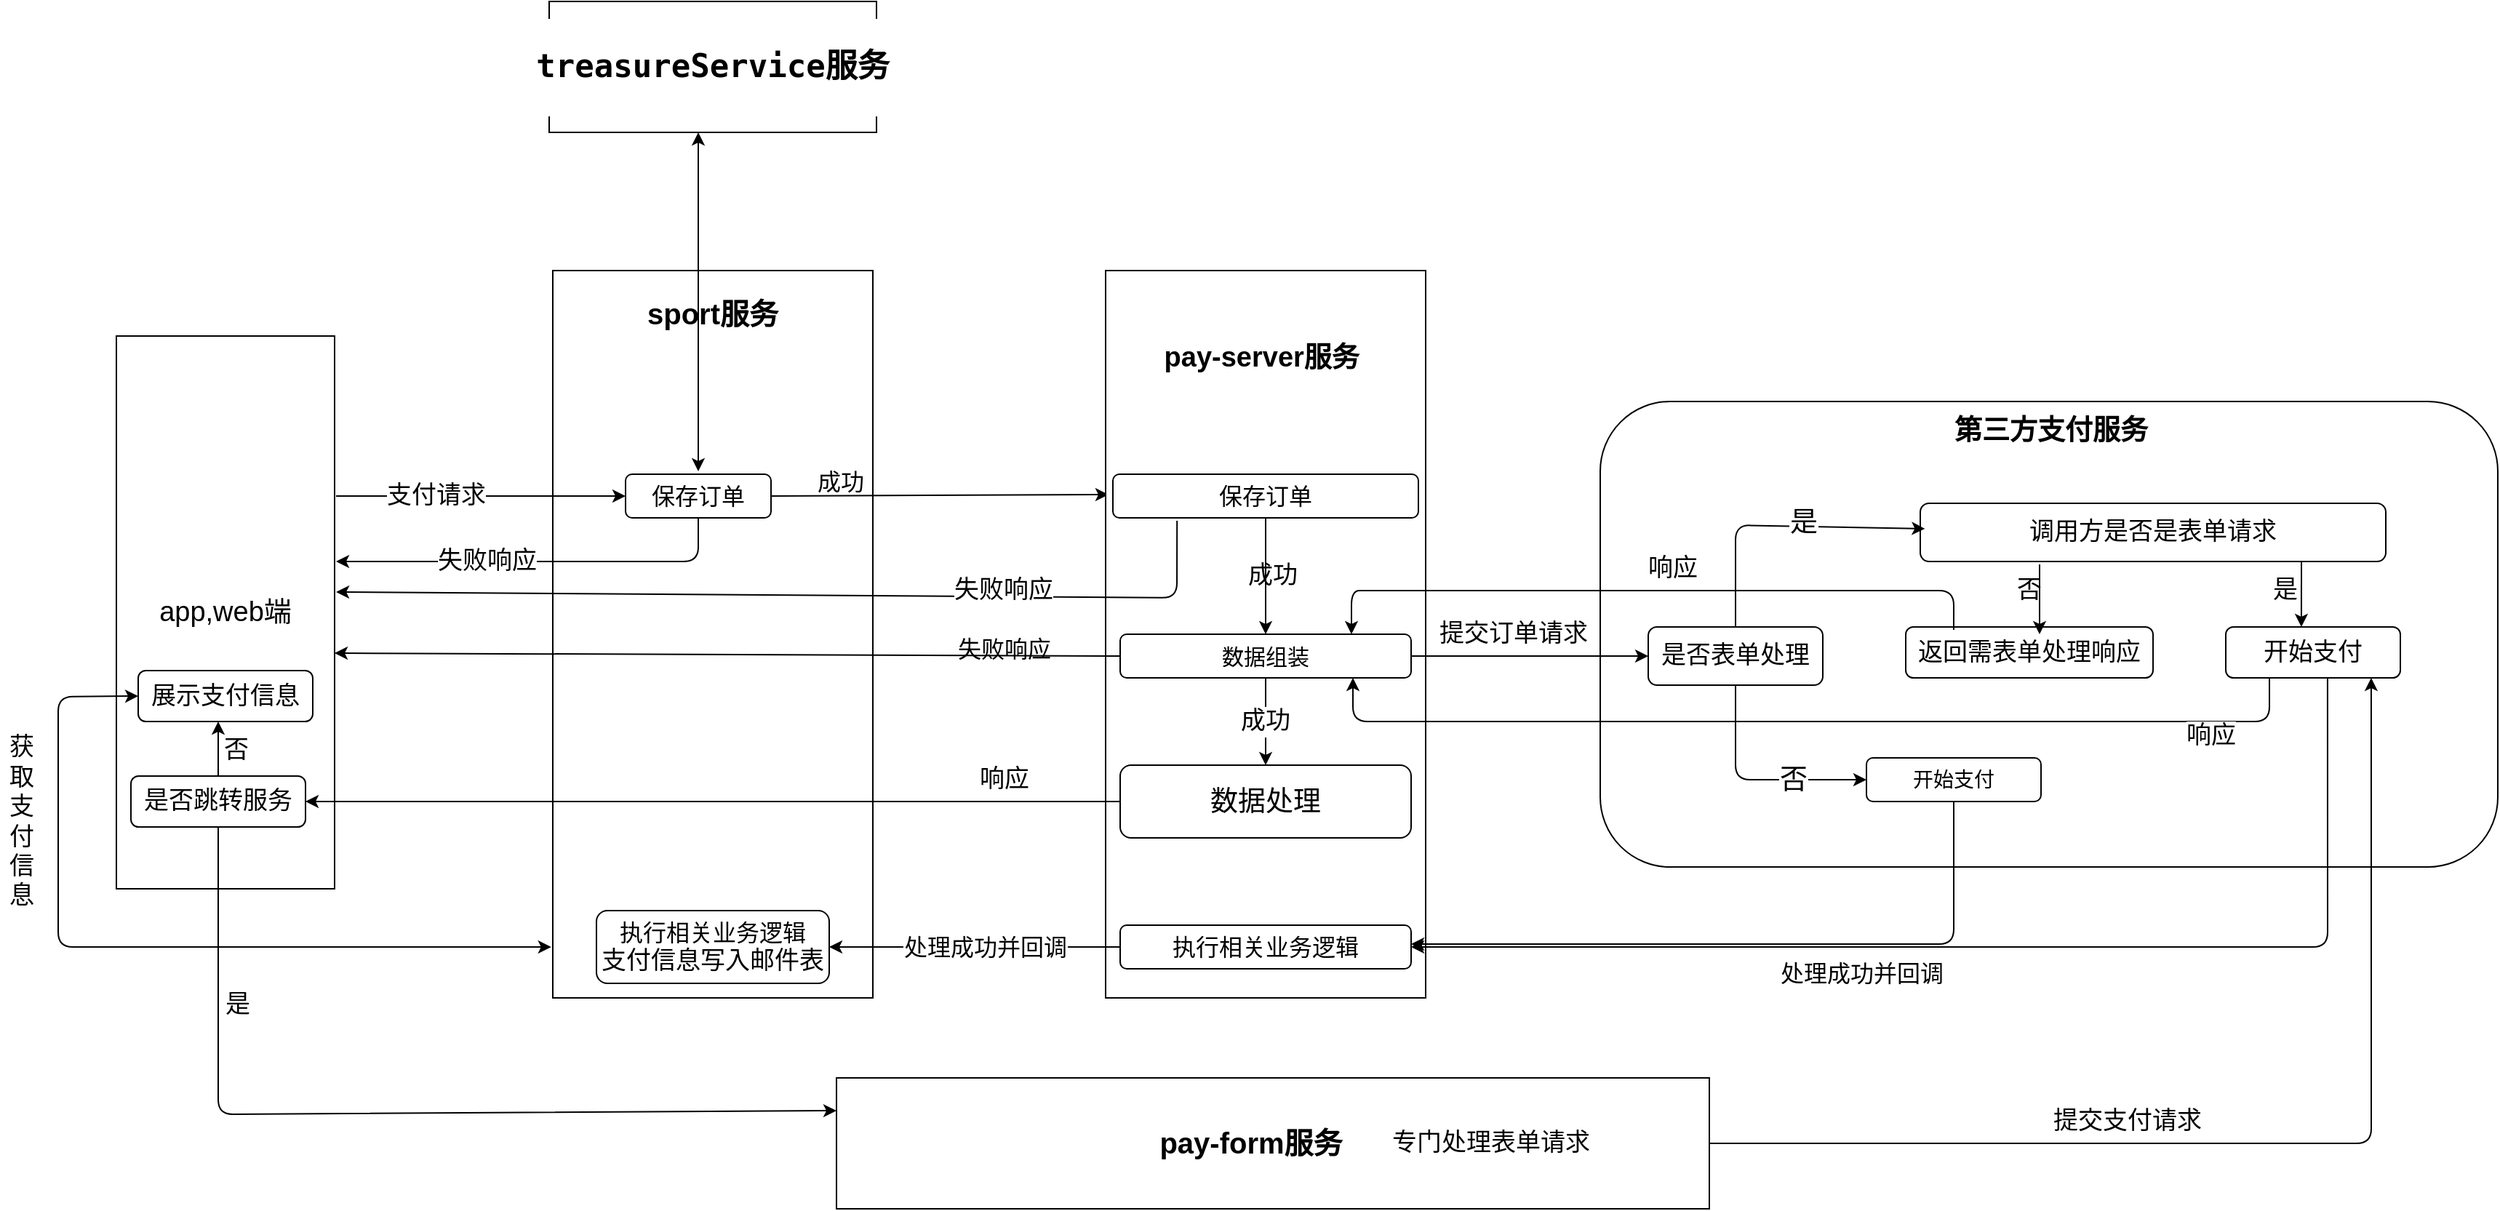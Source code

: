 <mxfile version="14.1.1" type="github"><diagram id="o1AFZiq3jd5BXFCAT_2S" name="Page-1"><mxGraphModel dx="2249" dy="1963" grid="1" gridSize="10" guides="1" tooltips="1" connect="1" arrows="1" fold="1" page="1" pageScale="1" pageWidth="827" pageHeight="1169" math="0" shadow="0"><root><mxCell id="0"/><mxCell id="1" parent="0"/><mxCell id="2Wl_HGgJCg37HbiD3PG6-30" value="app,web端" style="rounded=0;whiteSpace=wrap;html=1;fontSize=19;" vertex="1" parent="1"><mxGeometry x="-290" y="-175" width="150" height="380" as="geometry"/></mxCell><mxCell id="2Wl_HGgJCg37HbiD3PG6-49" value="" style="rounded=0;whiteSpace=wrap;html=1;labelBackgroundColor=#FFFFFF;fontSize=18;fontColor=#000000;" vertex="1" parent="1"><mxGeometry x="10" y="-220" width="220" height="500" as="geometry"/></mxCell><mxCell id="2Wl_HGgJCg37HbiD3PG6-69" value="&lt;font style=&quot;font-size: 20px&quot;&gt;&lt;b&gt;sport服务&lt;/b&gt;&lt;/font&gt;" style="text;html=1;strokeColor=none;fillColor=none;align=center;verticalAlign=middle;whiteSpace=wrap;rounded=0;labelBackgroundColor=#FFFFFF;fontSize=17;fontColor=#000000;" vertex="1" parent="1"><mxGeometry x="65" y="-205" width="110" height="30" as="geometry"/></mxCell><mxCell id="2Wl_HGgJCg37HbiD3PG6-77" value="" style="rounded=0;whiteSpace=wrap;html=1;labelBackgroundColor=#FFFFFF;fontSize=17;fontColor=#000000;" vertex="1" parent="1"><mxGeometry x="7.5" y="-405" width="225" height="90" as="geometry"/></mxCell><mxCell id="2Wl_HGgJCg37HbiD3PG6-78" value="&lt;pre style=&quot;font-family: &amp;#34;jetbrains mono&amp;#34; , monospace&quot;&gt;&lt;font style=&quot;font-size: 22px&quot;&gt;&lt;b&gt;treasureService服务&lt;/b&gt;&lt;/font&gt;&lt;/pre&gt;" style="text;html=1;strokeColor=none;fillColor=none;align=center;verticalAlign=middle;whiteSpace=wrap;rounded=0;labelBackgroundColor=#FFFFFF;fontSize=20;fontColor=#000000;" vertex="1" parent="1"><mxGeometry x="10" y="-370" width="220" height="20" as="geometry"/></mxCell><mxCell id="2Wl_HGgJCg37HbiD3PG6-94" value="" style="endArrow=classic;html=1;fontSize=17;fontColor=#000000;entryX=0;entryY=0.5;entryDx=0;entryDy=0;" edge="1" parent="1" target="2Wl_HGgJCg37HbiD3PG6-138"><mxGeometry width="50" height="50" relative="1" as="geometry"><mxPoint x="-139" y="-65" as="sourcePoint"/><mxPoint x="490" y="40" as="targetPoint"/></mxGeometry></mxCell><mxCell id="2Wl_HGgJCg37HbiD3PG6-95" value="支付请求" style="text;html=1;strokeColor=none;fillColor=none;align=center;verticalAlign=middle;whiteSpace=wrap;rounded=0;labelBackgroundColor=#FFFFFF;fontSize=17;fontColor=#000000;" vertex="1" parent="1"><mxGeometry x="-160" y="-75" width="180" height="20" as="geometry"/></mxCell><mxCell id="2Wl_HGgJCg37HbiD3PG6-96" value="" style="endArrow=classic;html=1;fontSize=17;fontColor=#000000;exitX=0.5;exitY=1;exitDx=0;exitDy=0;" edge="1" parent="1" source="2Wl_HGgJCg37HbiD3PG6-138"><mxGeometry width="50" height="50" relative="1" as="geometry"><mxPoint x="60" y="-50" as="sourcePoint"/><mxPoint x="-139" y="-20" as="targetPoint"/><Array as="points"><mxPoint x="110" y="-20"/></Array></mxGeometry></mxCell><mxCell id="2Wl_HGgJCg37HbiD3PG6-97" value="失败响应" style="text;html=1;strokeColor=none;fillColor=none;align=center;verticalAlign=middle;whiteSpace=wrap;rounded=0;labelBackgroundColor=#FFFFFF;fontSize=17;fontColor=#000000;" vertex="1" parent="1"><mxGeometry x="-70" y="-30" width="70" height="20" as="geometry"/></mxCell><mxCell id="2Wl_HGgJCg37HbiD3PG6-99" value="" style="endArrow=classic;html=1;fontSize=17;fontColor=#000000;exitX=1;exitY=0.5;exitDx=0;exitDy=0;entryX=0.009;entryY=0.308;entryDx=0;entryDy=0;entryPerimeter=0;" edge="1" parent="1" source="2Wl_HGgJCg37HbiD3PG6-138" target="2Wl_HGgJCg37HbiD3PG6-102"><mxGeometry width="50" height="50" relative="1" as="geometry"><mxPoint x="100" y="-65" as="sourcePoint"/><mxPoint x="390" y="-65" as="targetPoint"/></mxGeometry></mxCell><mxCell id="2Wl_HGgJCg37HbiD3PG6-100" value="成功" style="text;html=1;strokeColor=none;fillColor=none;align=center;verticalAlign=middle;whiteSpace=wrap;rounded=0;fontSize=16;" vertex="1" parent="1"><mxGeometry x="182.5" y="-90" width="50" height="30" as="geometry"/></mxCell><mxCell id="2Wl_HGgJCg37HbiD3PG6-102" value="" style="rounded=0;whiteSpace=wrap;html=1;labelBackgroundColor=#FFFFFF;fontSize=17;fontColor=#000000;" vertex="1" parent="1"><mxGeometry x="390" y="-220" width="220" height="500" as="geometry"/></mxCell><mxCell id="2Wl_HGgJCg37HbiD3PG6-103" value="&lt;b&gt;pay-server服务&amp;nbsp;&lt;/b&gt;" style="text;html=1;strokeColor=none;fillColor=none;align=center;verticalAlign=middle;whiteSpace=wrap;rounded=0;labelBackgroundColor=#FFFFFF;fontSize=19;fontColor=#000000;" vertex="1" parent="1"><mxGeometry x="420" y="-170" width="160" height="20" as="geometry"/></mxCell><mxCell id="2Wl_HGgJCg37HbiD3PG6-105" value="" style="rounded=1;whiteSpace=wrap;html=1;labelBackgroundColor=#FFFFFF;fontSize=16;fontColor=#000000;labelBorderColor=#000000;" vertex="1" parent="1"><mxGeometry x="730" y="-130" width="617" height="320" as="geometry"/></mxCell><mxCell id="2Wl_HGgJCg37HbiD3PG6-106" value="&lt;b&gt;第三方支付服务&lt;/b&gt;" style="text;html=1;strokeColor=none;fillColor=none;align=center;verticalAlign=middle;whiteSpace=wrap;rounded=0;labelBackgroundColor=#FFFFFF;fontSize=19;fontColor=#000000;rotation=0;" vertex="1" parent="1"><mxGeometry x="960" y="-120" width="160" height="20" as="geometry"/></mxCell><mxCell id="2Wl_HGgJCg37HbiD3PG6-107" value="保存订单" style="rounded=1;whiteSpace=wrap;html=1;labelBackgroundColor=#FFFFFF;fontSize=16;fontColor=#000000;" vertex="1" parent="1"><mxGeometry x="395" y="-80" width="210" height="30" as="geometry"/></mxCell><mxCell id="2Wl_HGgJCg37HbiD3PG6-108" value="" style="endArrow=classic;html=1;fontSize=19;fontColor=#000000;entryX=1.007;entryY=0.463;entryDx=0;entryDy=0;exitX=0.21;exitY=1.067;exitDx=0;exitDy=0;exitPerimeter=0;entryPerimeter=0;" edge="1" parent="1" source="2Wl_HGgJCg37HbiD3PG6-107" target="2Wl_HGgJCg37HbiD3PG6-30"><mxGeometry width="50" height="50" relative="1" as="geometry"><mxPoint x="370" y="150" as="sourcePoint"/><mxPoint x="420" y="100" as="targetPoint"/><Array as="points"><mxPoint x="439" y="5"/></Array></mxGeometry></mxCell><mxCell id="2Wl_HGgJCg37HbiD3PG6-110" value="" style="endArrow=classic;startArrow=classic;html=1;fontSize=19;fontColor=#000000;exitX=0.5;exitY=0;exitDx=0;exitDy=0;" edge="1" parent="1"><mxGeometry width="50" height="50" relative="1" as="geometry"><mxPoint x="110" y="-82" as="sourcePoint"/><mxPoint x="110" y="-315" as="targetPoint"/></mxGeometry></mxCell><mxCell id="2Wl_HGgJCg37HbiD3PG6-111" value="失败响应" style="text;html=1;strokeColor=none;fillColor=none;align=center;verticalAlign=middle;whiteSpace=wrap;rounded=0;labelBackgroundColor=#FFFFFF;fontSize=17;fontColor=#000000;" vertex="1" parent="1"><mxGeometry x="265" y="-10" width="110" height="20" as="geometry"/></mxCell><mxCell id="2Wl_HGgJCg37HbiD3PG6-114" value="数据组装" style="rounded=1;whiteSpace=wrap;html=1;labelBackgroundColor=#FFFFFF;fontSize=15;fontColor=#000000;" vertex="1" parent="1"><mxGeometry x="400" y="30" width="200" height="30" as="geometry"/></mxCell><mxCell id="2Wl_HGgJCg37HbiD3PG6-115" value="成功" style="text;html=1;strokeColor=none;fillColor=none;align=center;verticalAlign=middle;whiteSpace=wrap;rounded=0;labelBackgroundColor=#FFFFFF;fontSize=17;fontColor=#000000;" vertex="1" parent="1"><mxGeometry x="460" y="-20" width="90" height="20" as="geometry"/></mxCell><mxCell id="2Wl_HGgJCg37HbiD3PG6-116" value="" style="endArrow=classic;html=1;fontSize=19;fontColor=#000000;" edge="1" parent="1" source="2Wl_HGgJCg37HbiD3PG6-107" target="2Wl_HGgJCg37HbiD3PG6-114"><mxGeometry width="50" height="50" relative="1" as="geometry"><mxPoint x="370" y="120" as="sourcePoint"/><mxPoint x="420" y="70" as="targetPoint"/></mxGeometry></mxCell><mxCell id="2Wl_HGgJCg37HbiD3PG6-119" value="失败响应" style="text;html=1;strokeColor=none;fillColor=none;align=center;verticalAlign=middle;whiteSpace=wrap;rounded=0;labelBackgroundColor=#FFFFFF;fontSize=16;fontColor=#000000;" vertex="1" parent="1"><mxGeometry x="273.75" y="20" width="92.5" height="40" as="geometry"/></mxCell><mxCell id="2Wl_HGgJCg37HbiD3PG6-121" value="数据处理" style="rounded=1;whiteSpace=wrap;html=1;labelBackgroundColor=#FFFFFF;fontSize=19;fontColor=#000000;" vertex="1" parent="1"><mxGeometry x="400" y="120" width="200" height="50" as="geometry"/></mxCell><mxCell id="2Wl_HGgJCg37HbiD3PG6-123" value="是否表单处理" style="rounded=1;whiteSpace=wrap;html=1;labelBackgroundColor=#FFFFFF;fontSize=17;fontColor=#000000;" vertex="1" parent="1"><mxGeometry x="763" y="25" width="120" height="40" as="geometry"/></mxCell><mxCell id="2Wl_HGgJCg37HbiD3PG6-124" value="&lt;span style=&quot;font-size: 17px&quot;&gt;调用方是否是表单请求&lt;/span&gt;" style="rounded=1;whiteSpace=wrap;html=1;labelBackgroundColor=#FFFFFF;fontSize=14;fontColor=#000000;" vertex="1" parent="1"><mxGeometry x="950" y="-60" width="320" height="40" as="geometry"/></mxCell><mxCell id="2Wl_HGgJCg37HbiD3PG6-125" value="开始支付" style="rounded=1;whiteSpace=wrap;html=1;labelBackgroundColor=#FFFFFF;fontSize=14;fontColor=#000000;" vertex="1" parent="1"><mxGeometry x="913" y="115" width="120" height="30" as="geometry"/></mxCell><mxCell id="2Wl_HGgJCg37HbiD3PG6-126" value="" style="endArrow=classic;html=1;fontSize=19;fontColor=#000000;exitX=0.5;exitY=0;exitDx=0;exitDy=0;entryX=0.01;entryY=0.437;entryDx=0;entryDy=0;entryPerimeter=0;" edge="1" parent="1" source="2Wl_HGgJCg37HbiD3PG6-123" target="2Wl_HGgJCg37HbiD3PG6-124"><mxGeometry width="50" height="50" relative="1" as="geometry"><mxPoint x="313" y="245" as="sourcePoint"/><mxPoint x="363" y="195" as="targetPoint"/><Array as="points"><mxPoint x="823" y="-45"/></Array></mxGeometry></mxCell><mxCell id="2Wl_HGgJCg37HbiD3PG6-127" value="是" style="text;html=1;strokeColor=none;fillColor=none;align=center;verticalAlign=middle;whiteSpace=wrap;rounded=0;labelBackgroundColor=#FFFFFF;fontSize=19;fontColor=#000000;" vertex="1" parent="1"><mxGeometry x="850" y="-57.5" width="40" height="20" as="geometry"/></mxCell><mxCell id="2Wl_HGgJCg37HbiD3PG6-128" value="" style="endArrow=classic;html=1;fontSize=19;fontColor=#000000;exitX=0.5;exitY=1;exitDx=0;exitDy=0;entryX=0;entryY=0.5;entryDx=0;entryDy=0;" edge="1" parent="1" source="2Wl_HGgJCg37HbiD3PG6-123" target="2Wl_HGgJCg37HbiD3PG6-125"><mxGeometry width="50" height="50" relative="1" as="geometry"><mxPoint x="313" y="245" as="sourcePoint"/><mxPoint x="363" y="195" as="targetPoint"/><Array as="points"><mxPoint x="823" y="130"/></Array></mxGeometry></mxCell><mxCell id="2Wl_HGgJCg37HbiD3PG6-129" value="否" style="text;html=1;strokeColor=none;fillColor=none;align=center;verticalAlign=middle;whiteSpace=wrap;rounded=0;labelBackgroundColor=#FFFFFF;fontSize=19;fontColor=#000000;" vertex="1" parent="1"><mxGeometry x="843" y="120" width="40" height="20" as="geometry"/></mxCell><mxCell id="2Wl_HGgJCg37HbiD3PG6-130" value="" style="endArrow=classic;html=1;fontSize=20;fontColor=#000000;exitX=0.5;exitY=1;exitDx=0;exitDy=0;" edge="1" parent="1" source="2Wl_HGgJCg37HbiD3PG6-125"><mxGeometry width="50" height="50" relative="1" as="geometry"><mxPoint x="370" y="220" as="sourcePoint"/><mxPoint x="600" y="243" as="targetPoint"/><Array as="points"><mxPoint x="973" y="243"/></Array></mxGeometry></mxCell><mxCell id="2Wl_HGgJCg37HbiD3PG6-131" value="处理成功并回调" style="text;html=1;strokeColor=none;fillColor=none;align=center;verticalAlign=middle;whiteSpace=wrap;rounded=0;labelBackgroundColor=#FFFFFF;fontSize=16;fontColor=#000000;" vertex="1" parent="1"><mxGeometry x="800" y="245" width="220" height="35" as="geometry"/></mxCell><mxCell id="2Wl_HGgJCg37HbiD3PG6-132" value="执行相关业务逻辑" style="rounded=1;whiteSpace=wrap;html=1;labelBackgroundColor=#FFFFFF;fontSize=16;fontColor=#000000;" vertex="1" parent="1"><mxGeometry x="400" y="230" width="200" height="30" as="geometry"/></mxCell><mxCell id="2Wl_HGgJCg37HbiD3PG6-133" value="" style="endArrow=classic;html=1;fontSize=16;fontColor=#000000;exitX=0;exitY=0.5;exitDx=0;exitDy=0;entryX=1;entryY=0.5;entryDx=0;entryDy=0;" edge="1" parent="1" source="2Wl_HGgJCg37HbiD3PG6-132" target="2Wl_HGgJCg37HbiD3PG6-137"><mxGeometry width="50" height="50" relative="1" as="geometry"><mxPoint x="370" y="270" as="sourcePoint"/><mxPoint x="128" y="133" as="targetPoint"/><Array as="points"/></mxGeometry></mxCell><mxCell id="2Wl_HGgJCg37HbiD3PG6-134" value="处理成功并回调" style="text;html=1;strokeColor=none;fillColor=none;align=center;verticalAlign=middle;whiteSpace=wrap;rounded=0;labelBackgroundColor=#FFFFFF;fontSize=16;fontColor=#000000;" vertex="1" parent="1"><mxGeometry x="245" y="220" width="125" height="50" as="geometry"/></mxCell><mxCell id="2Wl_HGgJCg37HbiD3PG6-137" value="执行相关业务逻辑&lt;br&gt;&lt;span style=&quot;font-size: 17px&quot;&gt;支付信息写&lt;/span&gt;&lt;font style=&quot;font-size: 17px&quot;&gt;入&lt;/font&gt;&lt;span style=&quot;font-size: 17px&quot;&gt;邮件表&lt;/span&gt;" style="rounded=1;whiteSpace=wrap;html=1;labelBackgroundColor=#FFFFFF;fontSize=16;fontColor=#000000;" vertex="1" parent="1"><mxGeometry x="40" y="220" width="160" height="50" as="geometry"/></mxCell><mxCell id="2Wl_HGgJCg37HbiD3PG6-140" value="" style="endArrow=classic;html=1;fontSize=16;fontColor=#000000;exitX=0;exitY=0.5;exitDx=0;exitDy=0;" edge="1" parent="1" source="2Wl_HGgJCg37HbiD3PG6-114"><mxGeometry width="50" height="50" relative="1" as="geometry"><mxPoint x="370" y="220" as="sourcePoint"/><mxPoint x="-140" y="43" as="targetPoint"/></mxGeometry></mxCell><mxCell id="2Wl_HGgJCg37HbiD3PG6-146" value="" style="endArrow=classic;html=1;fontSize=16;fontColor=#000000;entryX=0.5;entryY=0;entryDx=0;entryDy=0;exitX=0.5;exitY=1;exitDx=0;exitDy=0;" edge="1" parent="1" source="2Wl_HGgJCg37HbiD3PG6-114" target="2Wl_HGgJCg37HbiD3PG6-121"><mxGeometry width="50" height="50" relative="1" as="geometry"><mxPoint x="500" y="60" as="sourcePoint"/><mxPoint x="500" y="105" as="targetPoint"/></mxGeometry></mxCell><mxCell id="2Wl_HGgJCg37HbiD3PG6-147" value="成功" style="text;html=1;strokeColor=none;fillColor=none;align=center;verticalAlign=middle;whiteSpace=wrap;rounded=0;labelBackgroundColor=#FFFFFF;fontSize=17;fontColor=#000000;" vertex="1" parent="1"><mxGeometry x="480" y="80" width="40" height="20" as="geometry"/></mxCell><mxCell id="2Wl_HGgJCg37HbiD3PG6-151" value="" style="endArrow=classic;html=1;fontSize=17;fontColor=#000000;exitX=0;exitY=0.5;exitDx=0;exitDy=0;" edge="1" parent="1" source="2Wl_HGgJCg37HbiD3PG6-121" target="2Wl_HGgJCg37HbiD3PG6-152"><mxGeometry width="50" height="50" relative="1" as="geometry"><mxPoint x="370" y="260" as="sourcePoint"/><mxPoint x="-140" y="145" as="targetPoint"/></mxGeometry></mxCell><mxCell id="2Wl_HGgJCg37HbiD3PG6-152" value="是否跳转服务" style="rounded=1;whiteSpace=wrap;html=1;labelBackgroundColor=#FFFFFF;fontSize=17;fontColor=#000000;" vertex="1" parent="1"><mxGeometry x="-280" y="127.5" width="120" height="35" as="geometry"/></mxCell><mxCell id="2Wl_HGgJCg37HbiD3PG6-153" value="" style="rounded=0;whiteSpace=wrap;html=1;labelBackgroundColor=#FFFFFF;fontSize=17;fontColor=#000000;" vertex="1" parent="1"><mxGeometry x="205" y="335" width="600" height="90" as="geometry"/></mxCell><mxCell id="2Wl_HGgJCg37HbiD3PG6-154" value="&lt;font style=&quot;font-size: 20px&quot;&gt;&lt;b&gt;pay-form服务&lt;/b&gt;&lt;/font&gt;" style="text;html=1;strokeColor=none;fillColor=none;align=center;verticalAlign=middle;whiteSpace=wrap;rounded=0;labelBackgroundColor=#FFFFFF;fontSize=17;fontColor=#000000;" vertex="1" parent="1"><mxGeometry x="420" y="370" width="140" height="20" as="geometry"/></mxCell><mxCell id="2Wl_HGgJCg37HbiD3PG6-157" value="返回需表单处理响应" style="rounded=1;whiteSpace=wrap;html=1;labelBackgroundColor=#FFFFFF;fontSize=17;fontColor=#000000;" vertex="1" parent="1"><mxGeometry x="940" y="25" width="170" height="35" as="geometry"/></mxCell><mxCell id="2Wl_HGgJCg37HbiD3PG6-158" value="开始支付" style="rounded=1;whiteSpace=wrap;html=1;labelBackgroundColor=#FFFFFF;fontSize=17;fontColor=#000000;" vertex="1" parent="1"><mxGeometry x="1160" y="25" width="120" height="35" as="geometry"/></mxCell><mxCell id="2Wl_HGgJCg37HbiD3PG6-159" value="" style="endArrow=classic;html=1;fontSize=17;fontColor=#000000;entryX=0.433;entryY=0;entryDx=0;entryDy=0;entryPerimeter=0;" edge="1" parent="1" target="2Wl_HGgJCg37HbiD3PG6-158"><mxGeometry width="50" height="50" relative="1" as="geometry"><mxPoint x="1212" y="-20" as="sourcePoint"/><mxPoint x="620" y="150" as="targetPoint"/></mxGeometry></mxCell><mxCell id="2Wl_HGgJCg37HbiD3PG6-160" value="是" style="text;html=1;strokeColor=none;fillColor=none;align=center;verticalAlign=middle;whiteSpace=wrap;rounded=0;labelBackgroundColor=#FFFFFF;fontSize=17;fontColor=#000000;" vertex="1" parent="1"><mxGeometry x="1180" y="-10" width="41.5" height="20" as="geometry"/></mxCell><mxCell id="2Wl_HGgJCg37HbiD3PG6-161" value="否" style="text;html=1;strokeColor=none;fillColor=none;align=center;verticalAlign=middle;whiteSpace=wrap;rounded=0;labelBackgroundColor=#FFFFFF;fontSize=17;fontColor=#000000;rotation=0;" vertex="1" parent="1"><mxGeometry x="1005" y="-10" width="40" height="20" as="geometry"/></mxCell><mxCell id="2Wl_HGgJCg37HbiD3PG6-162" value="" style="endArrow=classic;html=1;fontSize=17;fontColor=#000000;" edge="1" parent="1"><mxGeometry width="50" height="50" relative="1" as="geometry"><mxPoint x="1032" y="-18" as="sourcePoint"/><mxPoint x="1032" y="30" as="targetPoint"/></mxGeometry></mxCell><mxCell id="2Wl_HGgJCg37HbiD3PG6-163" value="" style="endArrow=classic;html=1;fontSize=17;fontColor=#000000;exitX=0.194;exitY=0.057;exitDx=0;exitDy=0;exitPerimeter=0;" edge="1" parent="1" source="2Wl_HGgJCg37HbiD3PG6-157"><mxGeometry width="50" height="50" relative="1" as="geometry"><mxPoint x="970" y="20" as="sourcePoint"/><mxPoint x="559" y="30" as="targetPoint"/><Array as="points"><mxPoint x="973"/><mxPoint x="580"/><mxPoint x="559"/></Array></mxGeometry></mxCell><mxCell id="2Wl_HGgJCg37HbiD3PG6-164" value="" style="endArrow=classic;html=1;fontSize=17;fontColor=#000000;exitX=0.583;exitY=1;exitDx=0;exitDy=0;exitPerimeter=0;" edge="1" parent="1" source="2Wl_HGgJCg37HbiD3PG6-158" target="2Wl_HGgJCg37HbiD3PG6-132"><mxGeometry width="50" height="50" relative="1" as="geometry"><mxPoint x="680" y="330" as="sourcePoint"/><mxPoint x="960" y="240" as="targetPoint"/><Array as="points"><mxPoint x="1230" y="245"/></Array></mxGeometry></mxCell><mxCell id="2Wl_HGgJCg37HbiD3PG6-166" value="" style="endArrow=classic;html=1;fontSize=17;fontColor=#000000;exitX=0.25;exitY=1;exitDx=0;exitDy=0;" edge="1" parent="1" source="2Wl_HGgJCg37HbiD3PG6-158"><mxGeometry width="50" height="50" relative="1" as="geometry"><mxPoint x="680" y="200" as="sourcePoint"/><mxPoint x="560" y="60" as="targetPoint"/><Array as="points"><mxPoint x="1190" y="90"/><mxPoint x="560" y="90"/><mxPoint x="560" y="60"/></Array></mxGeometry></mxCell><mxCell id="2Wl_HGgJCg37HbiD3PG6-167" value="" style="endArrow=classic;html=1;fontSize=17;fontColor=#000000;exitX=1;exitY=0.5;exitDx=0;exitDy=0;" edge="1" parent="1" source="2Wl_HGgJCg37HbiD3PG6-114" target="2Wl_HGgJCg37HbiD3PG6-123"><mxGeometry width="50" height="50" relative="1" as="geometry"><mxPoint x="680" y="330" as="sourcePoint"/><mxPoint x="730" y="280" as="targetPoint"/></mxGeometry></mxCell><mxCell id="2Wl_HGgJCg37HbiD3PG6-168" value="响应" style="text;html=1;strokeColor=none;fillColor=none;align=center;verticalAlign=middle;whiteSpace=wrap;rounded=0;labelBackgroundColor=#FFFFFF;fontSize=17;fontColor=#000000;" vertex="1" parent="1"><mxGeometry x="1130" y="90" width="40" height="20" as="geometry"/></mxCell><mxCell id="2Wl_HGgJCg37HbiD3PG6-169" value="响应" style="text;html=1;strokeColor=none;fillColor=none;align=center;verticalAlign=middle;whiteSpace=wrap;rounded=0;labelBackgroundColor=#FFFFFF;fontSize=17;fontColor=#000000;" vertex="1" parent="1"><mxGeometry x="760" y="-30" width="40" height="30" as="geometry"/></mxCell><mxCell id="2Wl_HGgJCg37HbiD3PG6-174" value="" style="endArrow=classic;html=1;fontSize=17;fontColor=#000000;exitX=1;exitY=0.5;exitDx=0;exitDy=0;entryX=0.833;entryY=1;entryDx=0;entryDy=0;entryPerimeter=0;" edge="1" parent="1" source="2Wl_HGgJCg37HbiD3PG6-153" target="2Wl_HGgJCg37HbiD3PG6-158"><mxGeometry width="50" height="50" relative="1" as="geometry"><mxPoint x="890" y="320" as="sourcePoint"/><mxPoint x="940" y="270" as="targetPoint"/><Array as="points"><mxPoint x="1260" y="380"/></Array></mxGeometry></mxCell><mxCell id="2Wl_HGgJCg37HbiD3PG6-175" value="提交支付请求" style="text;html=1;strokeColor=none;fillColor=none;align=center;verticalAlign=middle;whiteSpace=wrap;rounded=0;labelBackgroundColor=#FFFFFF;fontSize=17;fontColor=#000000;" vertex="1" parent="1"><mxGeometry x="1005" y="350" width="175" height="30" as="geometry"/></mxCell><mxCell id="2Wl_HGgJCg37HbiD3PG6-177" value="提交订单请求" style="text;html=1;align=center;verticalAlign=middle;resizable=0;points=[];autosize=1;fontSize=17;fontColor=#000000;" vertex="1" parent="1"><mxGeometry x="610" y="15" width="120" height="30" as="geometry"/></mxCell><mxCell id="2Wl_HGgJCg37HbiD3PG6-179" value="是" style="text;html=1;align=center;verticalAlign=middle;resizable=0;points=[];autosize=1;fontSize=17;fontColor=#000000;" vertex="1" parent="1"><mxGeometry x="-222.5" y="270" width="30" height="30" as="geometry"/></mxCell><mxCell id="2Wl_HGgJCg37HbiD3PG6-180" value="响应" style="text;html=1;align=center;verticalAlign=middle;resizable=0;points=[];autosize=1;fontSize=17;fontColor=#000000;" vertex="1" parent="1"><mxGeometry x="295" y="115" width="50" height="30" as="geometry"/></mxCell><mxCell id="2Wl_HGgJCg37HbiD3PG6-138" value="保存订单" style="rounded=1;whiteSpace=wrap;html=1;labelBackgroundColor=#FFFFFF;fontSize=16;fontColor=#000000;" vertex="1" parent="1"><mxGeometry x="60" y="-80" width="100" height="30" as="geometry"/></mxCell><mxCell id="2Wl_HGgJCg37HbiD3PG6-182" value="展示支付信息" style="rounded=1;whiteSpace=wrap;html=1;labelBackgroundColor=#FFFFFF;fontSize=17;fontColor=#000000;" vertex="1" parent="1"><mxGeometry x="-275" y="55" width="120" height="35" as="geometry"/></mxCell><mxCell id="2Wl_HGgJCg37HbiD3PG6-183" value="" style="endArrow=classic;html=1;fontSize=17;fontColor=#000000;entryX=0;entryY=0.25;entryDx=0;entryDy=0;" edge="1" parent="1" source="2Wl_HGgJCg37HbiD3PG6-152" target="2Wl_HGgJCg37HbiD3PG6-153"><mxGeometry width="50" height="50" relative="1" as="geometry"><mxPoint x="140" y="350" as="sourcePoint"/><mxPoint x="200" y="360" as="targetPoint"/><Array as="points"><mxPoint x="-220" y="360"/></Array></mxGeometry></mxCell><mxCell id="2Wl_HGgJCg37HbiD3PG6-184" value="" style="endArrow=classic;html=1;fontSize=17;fontColor=#000000;exitX=0.5;exitY=0;exitDx=0;exitDy=0;" edge="1" parent="1" source="2Wl_HGgJCg37HbiD3PG6-152"><mxGeometry width="50" height="50" relative="1" as="geometry"><mxPoint x="60" y="350" as="sourcePoint"/><mxPoint x="-220" y="90" as="targetPoint"/></mxGeometry></mxCell><mxCell id="2Wl_HGgJCg37HbiD3PG6-185" value="否" style="text;html=1;strokeColor=none;fillColor=none;align=center;verticalAlign=middle;whiteSpace=wrap;rounded=0;labelBackgroundColor=#FFFFFF;fontSize=17;fontColor=#000000;" vertex="1" parent="1"><mxGeometry x="-225" y="100" width="35" height="20" as="geometry"/></mxCell><mxCell id="2Wl_HGgJCg37HbiD3PG6-188" value="专门处理表单请求" style="text;html=1;strokeColor=none;fillColor=none;align=center;verticalAlign=middle;whiteSpace=wrap;rounded=0;labelBackgroundColor=#FFFFFF;fontSize=17;fontColor=#000000;" vertex="1" parent="1"><mxGeometry x="570" y="370" width="170" height="20" as="geometry"/></mxCell><mxCell id="2Wl_HGgJCg37HbiD3PG6-195" value="获取支付信息" style="text;html=1;strokeColor=none;fillColor=none;align=center;verticalAlign=middle;whiteSpace=wrap;rounded=0;labelBackgroundColor=#FFFFFF;fontSize=17;fontColor=#000000;" vertex="1" parent="1"><mxGeometry x="-370" y="127.5" width="30" height="62.5" as="geometry"/></mxCell><mxCell id="2Wl_HGgJCg37HbiD3PG6-197" value="" style="endArrow=classic;startArrow=classic;html=1;fontSize=17;fontColor=#000000;exitX=-0.005;exitY=0.93;exitDx=0;exitDy=0;exitPerimeter=0;entryX=0;entryY=0.5;entryDx=0;entryDy=0;" edge="1" parent="1" source="2Wl_HGgJCg37HbiD3PG6-49" target="2Wl_HGgJCg37HbiD3PG6-182"><mxGeometry width="50" height="50" relative="1" as="geometry"><mxPoint x="200" y="320" as="sourcePoint"/><mxPoint x="250" y="270" as="targetPoint"/><Array as="points"><mxPoint x="-330" y="245"/><mxPoint x="-330" y="73"/></Array></mxGeometry></mxCell></root></mxGraphModel></diagram></mxfile>